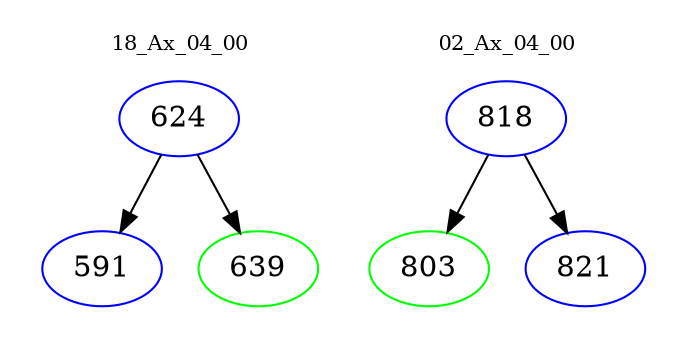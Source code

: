 digraph{
subgraph cluster_0 {
color = white
label = "18_Ax_04_00";
fontsize=10;
T0_624 [label="624", color="blue"]
T0_624 -> T0_591 [color="black"]
T0_591 [label="591", color="blue"]
T0_624 -> T0_639 [color="black"]
T0_639 [label="639", color="green"]
}
subgraph cluster_1 {
color = white
label = "02_Ax_04_00";
fontsize=10;
T1_818 [label="818", color="blue"]
T1_818 -> T1_803 [color="black"]
T1_803 [label="803", color="green"]
T1_818 -> T1_821 [color="black"]
T1_821 [label="821", color="blue"]
}
}
